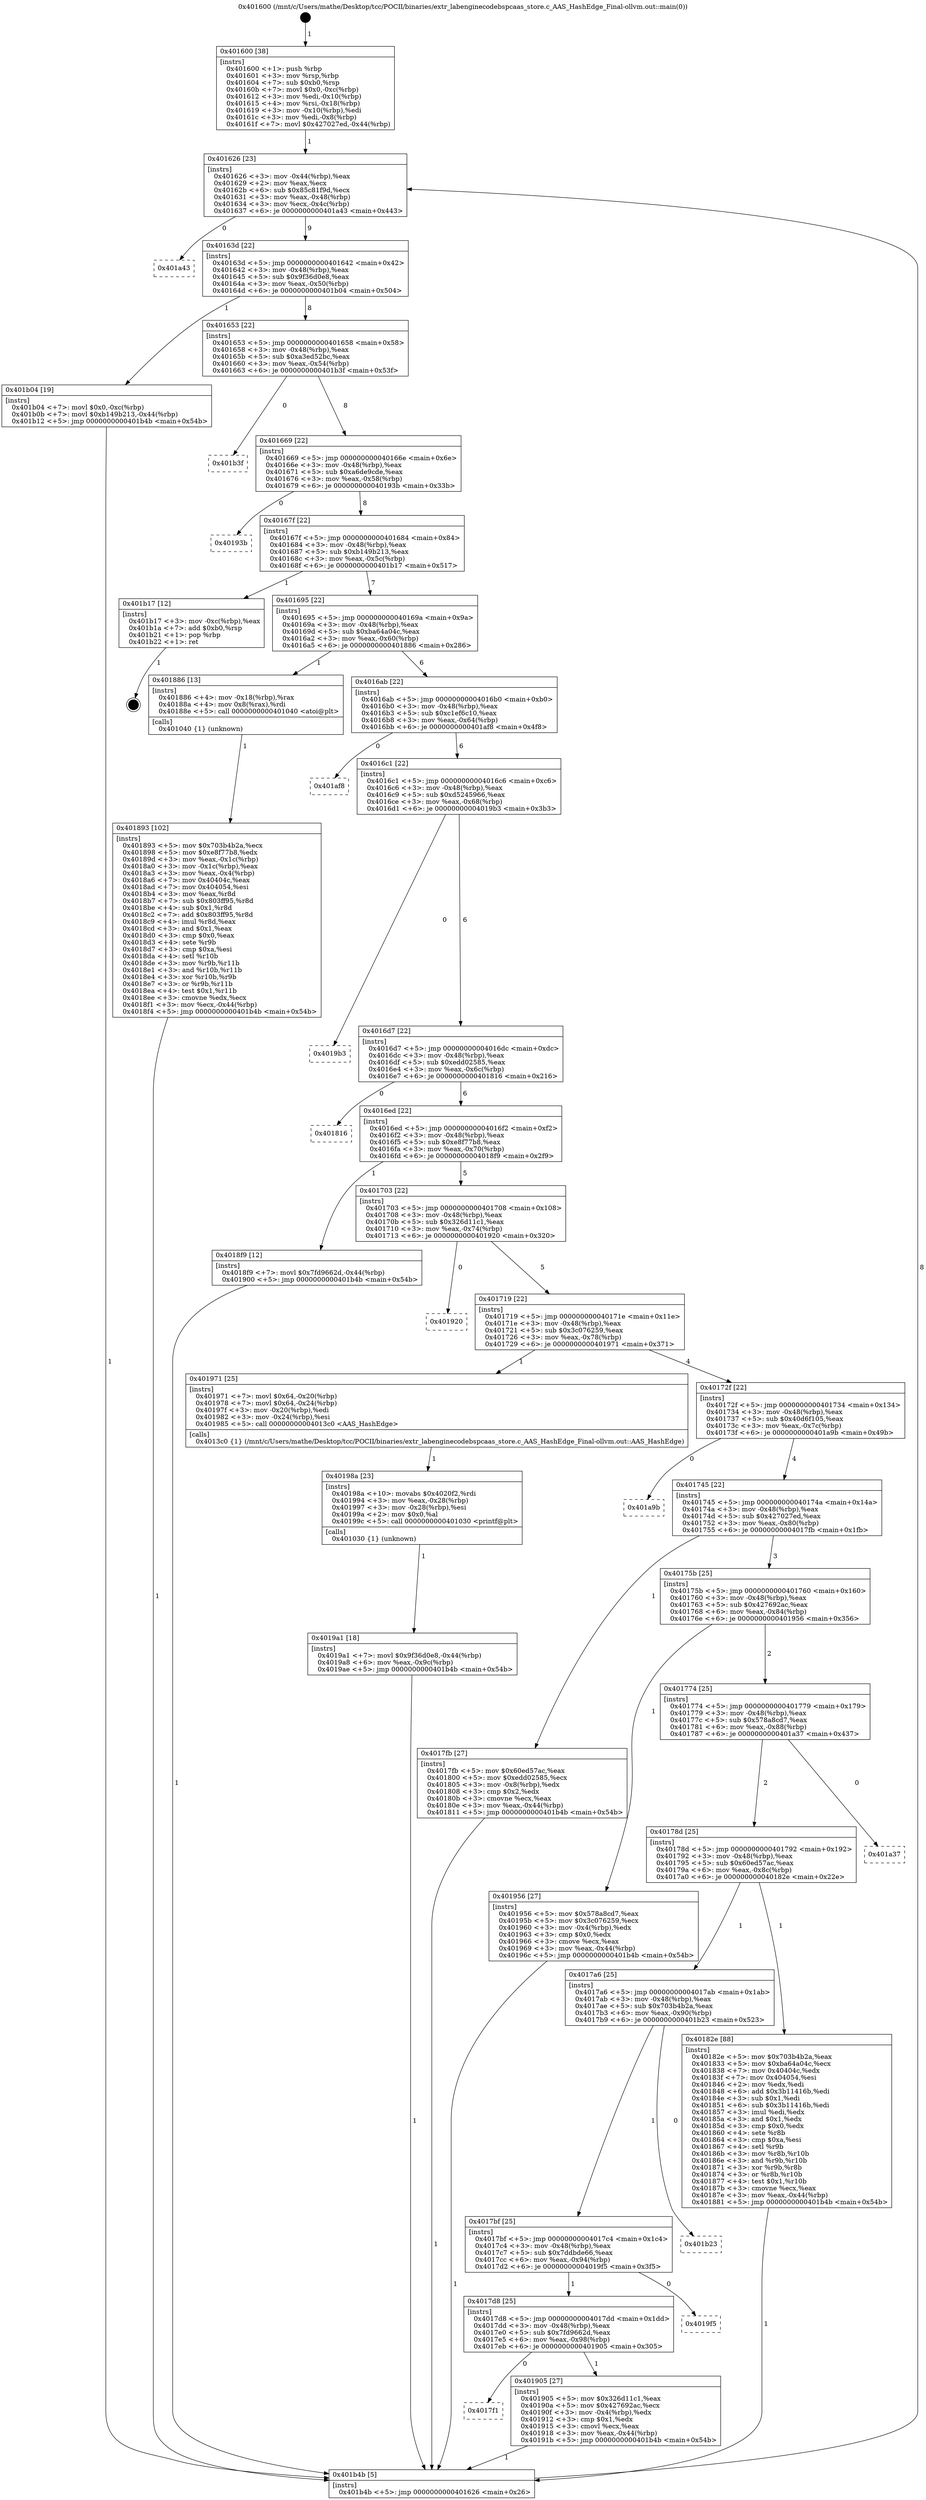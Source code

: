 digraph "0x401600" {
  label = "0x401600 (/mnt/c/Users/mathe/Desktop/tcc/POCII/binaries/extr_labenginecodebspcaas_store.c_AAS_HashEdge_Final-ollvm.out::main(0))"
  labelloc = "t"
  node[shape=record]

  Entry [label="",width=0.3,height=0.3,shape=circle,fillcolor=black,style=filled]
  "0x401626" [label="{
     0x401626 [23]\l
     | [instrs]\l
     &nbsp;&nbsp;0x401626 \<+3\>: mov -0x44(%rbp),%eax\l
     &nbsp;&nbsp;0x401629 \<+2\>: mov %eax,%ecx\l
     &nbsp;&nbsp;0x40162b \<+6\>: sub $0x85c81f9d,%ecx\l
     &nbsp;&nbsp;0x401631 \<+3\>: mov %eax,-0x48(%rbp)\l
     &nbsp;&nbsp;0x401634 \<+3\>: mov %ecx,-0x4c(%rbp)\l
     &nbsp;&nbsp;0x401637 \<+6\>: je 0000000000401a43 \<main+0x443\>\l
  }"]
  "0x401a43" [label="{
     0x401a43\l
  }", style=dashed]
  "0x40163d" [label="{
     0x40163d [22]\l
     | [instrs]\l
     &nbsp;&nbsp;0x40163d \<+5\>: jmp 0000000000401642 \<main+0x42\>\l
     &nbsp;&nbsp;0x401642 \<+3\>: mov -0x48(%rbp),%eax\l
     &nbsp;&nbsp;0x401645 \<+5\>: sub $0x9f36d0e8,%eax\l
     &nbsp;&nbsp;0x40164a \<+3\>: mov %eax,-0x50(%rbp)\l
     &nbsp;&nbsp;0x40164d \<+6\>: je 0000000000401b04 \<main+0x504\>\l
  }"]
  Exit [label="",width=0.3,height=0.3,shape=circle,fillcolor=black,style=filled,peripheries=2]
  "0x401b04" [label="{
     0x401b04 [19]\l
     | [instrs]\l
     &nbsp;&nbsp;0x401b04 \<+7\>: movl $0x0,-0xc(%rbp)\l
     &nbsp;&nbsp;0x401b0b \<+7\>: movl $0xb149b213,-0x44(%rbp)\l
     &nbsp;&nbsp;0x401b12 \<+5\>: jmp 0000000000401b4b \<main+0x54b\>\l
  }"]
  "0x401653" [label="{
     0x401653 [22]\l
     | [instrs]\l
     &nbsp;&nbsp;0x401653 \<+5\>: jmp 0000000000401658 \<main+0x58\>\l
     &nbsp;&nbsp;0x401658 \<+3\>: mov -0x48(%rbp),%eax\l
     &nbsp;&nbsp;0x40165b \<+5\>: sub $0xa3ed52bc,%eax\l
     &nbsp;&nbsp;0x401660 \<+3\>: mov %eax,-0x54(%rbp)\l
     &nbsp;&nbsp;0x401663 \<+6\>: je 0000000000401b3f \<main+0x53f\>\l
  }"]
  "0x4019a1" [label="{
     0x4019a1 [18]\l
     | [instrs]\l
     &nbsp;&nbsp;0x4019a1 \<+7\>: movl $0x9f36d0e8,-0x44(%rbp)\l
     &nbsp;&nbsp;0x4019a8 \<+6\>: mov %eax,-0x9c(%rbp)\l
     &nbsp;&nbsp;0x4019ae \<+5\>: jmp 0000000000401b4b \<main+0x54b\>\l
  }"]
  "0x401b3f" [label="{
     0x401b3f\l
  }", style=dashed]
  "0x401669" [label="{
     0x401669 [22]\l
     | [instrs]\l
     &nbsp;&nbsp;0x401669 \<+5\>: jmp 000000000040166e \<main+0x6e\>\l
     &nbsp;&nbsp;0x40166e \<+3\>: mov -0x48(%rbp),%eax\l
     &nbsp;&nbsp;0x401671 \<+5\>: sub $0xa6de9cde,%eax\l
     &nbsp;&nbsp;0x401676 \<+3\>: mov %eax,-0x58(%rbp)\l
     &nbsp;&nbsp;0x401679 \<+6\>: je 000000000040193b \<main+0x33b\>\l
  }"]
  "0x40198a" [label="{
     0x40198a [23]\l
     | [instrs]\l
     &nbsp;&nbsp;0x40198a \<+10\>: movabs $0x4020f2,%rdi\l
     &nbsp;&nbsp;0x401994 \<+3\>: mov %eax,-0x28(%rbp)\l
     &nbsp;&nbsp;0x401997 \<+3\>: mov -0x28(%rbp),%esi\l
     &nbsp;&nbsp;0x40199a \<+2\>: mov $0x0,%al\l
     &nbsp;&nbsp;0x40199c \<+5\>: call 0000000000401030 \<printf@plt\>\l
     | [calls]\l
     &nbsp;&nbsp;0x401030 \{1\} (unknown)\l
  }"]
  "0x40193b" [label="{
     0x40193b\l
  }", style=dashed]
  "0x40167f" [label="{
     0x40167f [22]\l
     | [instrs]\l
     &nbsp;&nbsp;0x40167f \<+5\>: jmp 0000000000401684 \<main+0x84\>\l
     &nbsp;&nbsp;0x401684 \<+3\>: mov -0x48(%rbp),%eax\l
     &nbsp;&nbsp;0x401687 \<+5\>: sub $0xb149b213,%eax\l
     &nbsp;&nbsp;0x40168c \<+3\>: mov %eax,-0x5c(%rbp)\l
     &nbsp;&nbsp;0x40168f \<+6\>: je 0000000000401b17 \<main+0x517\>\l
  }"]
  "0x4017f1" [label="{
     0x4017f1\l
  }", style=dashed]
  "0x401b17" [label="{
     0x401b17 [12]\l
     | [instrs]\l
     &nbsp;&nbsp;0x401b17 \<+3\>: mov -0xc(%rbp),%eax\l
     &nbsp;&nbsp;0x401b1a \<+7\>: add $0xb0,%rsp\l
     &nbsp;&nbsp;0x401b21 \<+1\>: pop %rbp\l
     &nbsp;&nbsp;0x401b22 \<+1\>: ret\l
  }"]
  "0x401695" [label="{
     0x401695 [22]\l
     | [instrs]\l
     &nbsp;&nbsp;0x401695 \<+5\>: jmp 000000000040169a \<main+0x9a\>\l
     &nbsp;&nbsp;0x40169a \<+3\>: mov -0x48(%rbp),%eax\l
     &nbsp;&nbsp;0x40169d \<+5\>: sub $0xba64a04c,%eax\l
     &nbsp;&nbsp;0x4016a2 \<+3\>: mov %eax,-0x60(%rbp)\l
     &nbsp;&nbsp;0x4016a5 \<+6\>: je 0000000000401886 \<main+0x286\>\l
  }"]
  "0x401905" [label="{
     0x401905 [27]\l
     | [instrs]\l
     &nbsp;&nbsp;0x401905 \<+5\>: mov $0x326d11c1,%eax\l
     &nbsp;&nbsp;0x40190a \<+5\>: mov $0x427692ac,%ecx\l
     &nbsp;&nbsp;0x40190f \<+3\>: mov -0x4(%rbp),%edx\l
     &nbsp;&nbsp;0x401912 \<+3\>: cmp $0x1,%edx\l
     &nbsp;&nbsp;0x401915 \<+3\>: cmovl %ecx,%eax\l
     &nbsp;&nbsp;0x401918 \<+3\>: mov %eax,-0x44(%rbp)\l
     &nbsp;&nbsp;0x40191b \<+5\>: jmp 0000000000401b4b \<main+0x54b\>\l
  }"]
  "0x401886" [label="{
     0x401886 [13]\l
     | [instrs]\l
     &nbsp;&nbsp;0x401886 \<+4\>: mov -0x18(%rbp),%rax\l
     &nbsp;&nbsp;0x40188a \<+4\>: mov 0x8(%rax),%rdi\l
     &nbsp;&nbsp;0x40188e \<+5\>: call 0000000000401040 \<atoi@plt\>\l
     | [calls]\l
     &nbsp;&nbsp;0x401040 \{1\} (unknown)\l
  }"]
  "0x4016ab" [label="{
     0x4016ab [22]\l
     | [instrs]\l
     &nbsp;&nbsp;0x4016ab \<+5\>: jmp 00000000004016b0 \<main+0xb0\>\l
     &nbsp;&nbsp;0x4016b0 \<+3\>: mov -0x48(%rbp),%eax\l
     &nbsp;&nbsp;0x4016b3 \<+5\>: sub $0xc1ef6c10,%eax\l
     &nbsp;&nbsp;0x4016b8 \<+3\>: mov %eax,-0x64(%rbp)\l
     &nbsp;&nbsp;0x4016bb \<+6\>: je 0000000000401af8 \<main+0x4f8\>\l
  }"]
  "0x4017d8" [label="{
     0x4017d8 [25]\l
     | [instrs]\l
     &nbsp;&nbsp;0x4017d8 \<+5\>: jmp 00000000004017dd \<main+0x1dd\>\l
     &nbsp;&nbsp;0x4017dd \<+3\>: mov -0x48(%rbp),%eax\l
     &nbsp;&nbsp;0x4017e0 \<+5\>: sub $0x7fd9662d,%eax\l
     &nbsp;&nbsp;0x4017e5 \<+6\>: mov %eax,-0x98(%rbp)\l
     &nbsp;&nbsp;0x4017eb \<+6\>: je 0000000000401905 \<main+0x305\>\l
  }"]
  "0x401af8" [label="{
     0x401af8\l
  }", style=dashed]
  "0x4016c1" [label="{
     0x4016c1 [22]\l
     | [instrs]\l
     &nbsp;&nbsp;0x4016c1 \<+5\>: jmp 00000000004016c6 \<main+0xc6\>\l
     &nbsp;&nbsp;0x4016c6 \<+3\>: mov -0x48(%rbp),%eax\l
     &nbsp;&nbsp;0x4016c9 \<+5\>: sub $0xd5245966,%eax\l
     &nbsp;&nbsp;0x4016ce \<+3\>: mov %eax,-0x68(%rbp)\l
     &nbsp;&nbsp;0x4016d1 \<+6\>: je 00000000004019b3 \<main+0x3b3\>\l
  }"]
  "0x4019f5" [label="{
     0x4019f5\l
  }", style=dashed]
  "0x4019b3" [label="{
     0x4019b3\l
  }", style=dashed]
  "0x4016d7" [label="{
     0x4016d7 [22]\l
     | [instrs]\l
     &nbsp;&nbsp;0x4016d7 \<+5\>: jmp 00000000004016dc \<main+0xdc\>\l
     &nbsp;&nbsp;0x4016dc \<+3\>: mov -0x48(%rbp),%eax\l
     &nbsp;&nbsp;0x4016df \<+5\>: sub $0xedd02585,%eax\l
     &nbsp;&nbsp;0x4016e4 \<+3\>: mov %eax,-0x6c(%rbp)\l
     &nbsp;&nbsp;0x4016e7 \<+6\>: je 0000000000401816 \<main+0x216\>\l
  }"]
  "0x4017bf" [label="{
     0x4017bf [25]\l
     | [instrs]\l
     &nbsp;&nbsp;0x4017bf \<+5\>: jmp 00000000004017c4 \<main+0x1c4\>\l
     &nbsp;&nbsp;0x4017c4 \<+3\>: mov -0x48(%rbp),%eax\l
     &nbsp;&nbsp;0x4017c7 \<+5\>: sub $0x7ddbde66,%eax\l
     &nbsp;&nbsp;0x4017cc \<+6\>: mov %eax,-0x94(%rbp)\l
     &nbsp;&nbsp;0x4017d2 \<+6\>: je 00000000004019f5 \<main+0x3f5\>\l
  }"]
  "0x401816" [label="{
     0x401816\l
  }", style=dashed]
  "0x4016ed" [label="{
     0x4016ed [22]\l
     | [instrs]\l
     &nbsp;&nbsp;0x4016ed \<+5\>: jmp 00000000004016f2 \<main+0xf2\>\l
     &nbsp;&nbsp;0x4016f2 \<+3\>: mov -0x48(%rbp),%eax\l
     &nbsp;&nbsp;0x4016f5 \<+5\>: sub $0xe8f77b8,%eax\l
     &nbsp;&nbsp;0x4016fa \<+3\>: mov %eax,-0x70(%rbp)\l
     &nbsp;&nbsp;0x4016fd \<+6\>: je 00000000004018f9 \<main+0x2f9\>\l
  }"]
  "0x401b23" [label="{
     0x401b23\l
  }", style=dashed]
  "0x4018f9" [label="{
     0x4018f9 [12]\l
     | [instrs]\l
     &nbsp;&nbsp;0x4018f9 \<+7\>: movl $0x7fd9662d,-0x44(%rbp)\l
     &nbsp;&nbsp;0x401900 \<+5\>: jmp 0000000000401b4b \<main+0x54b\>\l
  }"]
  "0x401703" [label="{
     0x401703 [22]\l
     | [instrs]\l
     &nbsp;&nbsp;0x401703 \<+5\>: jmp 0000000000401708 \<main+0x108\>\l
     &nbsp;&nbsp;0x401708 \<+3\>: mov -0x48(%rbp),%eax\l
     &nbsp;&nbsp;0x40170b \<+5\>: sub $0x326d11c1,%eax\l
     &nbsp;&nbsp;0x401710 \<+3\>: mov %eax,-0x74(%rbp)\l
     &nbsp;&nbsp;0x401713 \<+6\>: je 0000000000401920 \<main+0x320\>\l
  }"]
  "0x401893" [label="{
     0x401893 [102]\l
     | [instrs]\l
     &nbsp;&nbsp;0x401893 \<+5\>: mov $0x703b4b2a,%ecx\l
     &nbsp;&nbsp;0x401898 \<+5\>: mov $0xe8f77b8,%edx\l
     &nbsp;&nbsp;0x40189d \<+3\>: mov %eax,-0x1c(%rbp)\l
     &nbsp;&nbsp;0x4018a0 \<+3\>: mov -0x1c(%rbp),%eax\l
     &nbsp;&nbsp;0x4018a3 \<+3\>: mov %eax,-0x4(%rbp)\l
     &nbsp;&nbsp;0x4018a6 \<+7\>: mov 0x40404c,%eax\l
     &nbsp;&nbsp;0x4018ad \<+7\>: mov 0x404054,%esi\l
     &nbsp;&nbsp;0x4018b4 \<+3\>: mov %eax,%r8d\l
     &nbsp;&nbsp;0x4018b7 \<+7\>: sub $0x803ff95,%r8d\l
     &nbsp;&nbsp;0x4018be \<+4\>: sub $0x1,%r8d\l
     &nbsp;&nbsp;0x4018c2 \<+7\>: add $0x803ff95,%r8d\l
     &nbsp;&nbsp;0x4018c9 \<+4\>: imul %r8d,%eax\l
     &nbsp;&nbsp;0x4018cd \<+3\>: and $0x1,%eax\l
     &nbsp;&nbsp;0x4018d0 \<+3\>: cmp $0x0,%eax\l
     &nbsp;&nbsp;0x4018d3 \<+4\>: sete %r9b\l
     &nbsp;&nbsp;0x4018d7 \<+3\>: cmp $0xa,%esi\l
     &nbsp;&nbsp;0x4018da \<+4\>: setl %r10b\l
     &nbsp;&nbsp;0x4018de \<+3\>: mov %r9b,%r11b\l
     &nbsp;&nbsp;0x4018e1 \<+3\>: and %r10b,%r11b\l
     &nbsp;&nbsp;0x4018e4 \<+3\>: xor %r10b,%r9b\l
     &nbsp;&nbsp;0x4018e7 \<+3\>: or %r9b,%r11b\l
     &nbsp;&nbsp;0x4018ea \<+4\>: test $0x1,%r11b\l
     &nbsp;&nbsp;0x4018ee \<+3\>: cmovne %edx,%ecx\l
     &nbsp;&nbsp;0x4018f1 \<+3\>: mov %ecx,-0x44(%rbp)\l
     &nbsp;&nbsp;0x4018f4 \<+5\>: jmp 0000000000401b4b \<main+0x54b\>\l
  }"]
  "0x401920" [label="{
     0x401920\l
  }", style=dashed]
  "0x401719" [label="{
     0x401719 [22]\l
     | [instrs]\l
     &nbsp;&nbsp;0x401719 \<+5\>: jmp 000000000040171e \<main+0x11e\>\l
     &nbsp;&nbsp;0x40171e \<+3\>: mov -0x48(%rbp),%eax\l
     &nbsp;&nbsp;0x401721 \<+5\>: sub $0x3c076259,%eax\l
     &nbsp;&nbsp;0x401726 \<+3\>: mov %eax,-0x78(%rbp)\l
     &nbsp;&nbsp;0x401729 \<+6\>: je 0000000000401971 \<main+0x371\>\l
  }"]
  "0x4017a6" [label="{
     0x4017a6 [25]\l
     | [instrs]\l
     &nbsp;&nbsp;0x4017a6 \<+5\>: jmp 00000000004017ab \<main+0x1ab\>\l
     &nbsp;&nbsp;0x4017ab \<+3\>: mov -0x48(%rbp),%eax\l
     &nbsp;&nbsp;0x4017ae \<+5\>: sub $0x703b4b2a,%eax\l
     &nbsp;&nbsp;0x4017b3 \<+6\>: mov %eax,-0x90(%rbp)\l
     &nbsp;&nbsp;0x4017b9 \<+6\>: je 0000000000401b23 \<main+0x523\>\l
  }"]
  "0x401971" [label="{
     0x401971 [25]\l
     | [instrs]\l
     &nbsp;&nbsp;0x401971 \<+7\>: movl $0x64,-0x20(%rbp)\l
     &nbsp;&nbsp;0x401978 \<+7\>: movl $0x64,-0x24(%rbp)\l
     &nbsp;&nbsp;0x40197f \<+3\>: mov -0x20(%rbp),%edi\l
     &nbsp;&nbsp;0x401982 \<+3\>: mov -0x24(%rbp),%esi\l
     &nbsp;&nbsp;0x401985 \<+5\>: call 00000000004013c0 \<AAS_HashEdge\>\l
     | [calls]\l
     &nbsp;&nbsp;0x4013c0 \{1\} (/mnt/c/Users/mathe/Desktop/tcc/POCII/binaries/extr_labenginecodebspcaas_store.c_AAS_HashEdge_Final-ollvm.out::AAS_HashEdge)\l
  }"]
  "0x40172f" [label="{
     0x40172f [22]\l
     | [instrs]\l
     &nbsp;&nbsp;0x40172f \<+5\>: jmp 0000000000401734 \<main+0x134\>\l
     &nbsp;&nbsp;0x401734 \<+3\>: mov -0x48(%rbp),%eax\l
     &nbsp;&nbsp;0x401737 \<+5\>: sub $0x40d6f105,%eax\l
     &nbsp;&nbsp;0x40173c \<+3\>: mov %eax,-0x7c(%rbp)\l
     &nbsp;&nbsp;0x40173f \<+6\>: je 0000000000401a9b \<main+0x49b\>\l
  }"]
  "0x40182e" [label="{
     0x40182e [88]\l
     | [instrs]\l
     &nbsp;&nbsp;0x40182e \<+5\>: mov $0x703b4b2a,%eax\l
     &nbsp;&nbsp;0x401833 \<+5\>: mov $0xba64a04c,%ecx\l
     &nbsp;&nbsp;0x401838 \<+7\>: mov 0x40404c,%edx\l
     &nbsp;&nbsp;0x40183f \<+7\>: mov 0x404054,%esi\l
     &nbsp;&nbsp;0x401846 \<+2\>: mov %edx,%edi\l
     &nbsp;&nbsp;0x401848 \<+6\>: add $0x3b11416b,%edi\l
     &nbsp;&nbsp;0x40184e \<+3\>: sub $0x1,%edi\l
     &nbsp;&nbsp;0x401851 \<+6\>: sub $0x3b11416b,%edi\l
     &nbsp;&nbsp;0x401857 \<+3\>: imul %edi,%edx\l
     &nbsp;&nbsp;0x40185a \<+3\>: and $0x1,%edx\l
     &nbsp;&nbsp;0x40185d \<+3\>: cmp $0x0,%edx\l
     &nbsp;&nbsp;0x401860 \<+4\>: sete %r8b\l
     &nbsp;&nbsp;0x401864 \<+3\>: cmp $0xa,%esi\l
     &nbsp;&nbsp;0x401867 \<+4\>: setl %r9b\l
     &nbsp;&nbsp;0x40186b \<+3\>: mov %r8b,%r10b\l
     &nbsp;&nbsp;0x40186e \<+3\>: and %r9b,%r10b\l
     &nbsp;&nbsp;0x401871 \<+3\>: xor %r9b,%r8b\l
     &nbsp;&nbsp;0x401874 \<+3\>: or %r8b,%r10b\l
     &nbsp;&nbsp;0x401877 \<+4\>: test $0x1,%r10b\l
     &nbsp;&nbsp;0x40187b \<+3\>: cmovne %ecx,%eax\l
     &nbsp;&nbsp;0x40187e \<+3\>: mov %eax,-0x44(%rbp)\l
     &nbsp;&nbsp;0x401881 \<+5\>: jmp 0000000000401b4b \<main+0x54b\>\l
  }"]
  "0x401a9b" [label="{
     0x401a9b\l
  }", style=dashed]
  "0x401745" [label="{
     0x401745 [22]\l
     | [instrs]\l
     &nbsp;&nbsp;0x401745 \<+5\>: jmp 000000000040174a \<main+0x14a\>\l
     &nbsp;&nbsp;0x40174a \<+3\>: mov -0x48(%rbp),%eax\l
     &nbsp;&nbsp;0x40174d \<+5\>: sub $0x427027ed,%eax\l
     &nbsp;&nbsp;0x401752 \<+3\>: mov %eax,-0x80(%rbp)\l
     &nbsp;&nbsp;0x401755 \<+6\>: je 00000000004017fb \<main+0x1fb\>\l
  }"]
  "0x40178d" [label="{
     0x40178d [25]\l
     | [instrs]\l
     &nbsp;&nbsp;0x40178d \<+5\>: jmp 0000000000401792 \<main+0x192\>\l
     &nbsp;&nbsp;0x401792 \<+3\>: mov -0x48(%rbp),%eax\l
     &nbsp;&nbsp;0x401795 \<+5\>: sub $0x60ed57ac,%eax\l
     &nbsp;&nbsp;0x40179a \<+6\>: mov %eax,-0x8c(%rbp)\l
     &nbsp;&nbsp;0x4017a0 \<+6\>: je 000000000040182e \<main+0x22e\>\l
  }"]
  "0x4017fb" [label="{
     0x4017fb [27]\l
     | [instrs]\l
     &nbsp;&nbsp;0x4017fb \<+5\>: mov $0x60ed57ac,%eax\l
     &nbsp;&nbsp;0x401800 \<+5\>: mov $0xedd02585,%ecx\l
     &nbsp;&nbsp;0x401805 \<+3\>: mov -0x8(%rbp),%edx\l
     &nbsp;&nbsp;0x401808 \<+3\>: cmp $0x2,%edx\l
     &nbsp;&nbsp;0x40180b \<+3\>: cmovne %ecx,%eax\l
     &nbsp;&nbsp;0x40180e \<+3\>: mov %eax,-0x44(%rbp)\l
     &nbsp;&nbsp;0x401811 \<+5\>: jmp 0000000000401b4b \<main+0x54b\>\l
  }"]
  "0x40175b" [label="{
     0x40175b [25]\l
     | [instrs]\l
     &nbsp;&nbsp;0x40175b \<+5\>: jmp 0000000000401760 \<main+0x160\>\l
     &nbsp;&nbsp;0x401760 \<+3\>: mov -0x48(%rbp),%eax\l
     &nbsp;&nbsp;0x401763 \<+5\>: sub $0x427692ac,%eax\l
     &nbsp;&nbsp;0x401768 \<+6\>: mov %eax,-0x84(%rbp)\l
     &nbsp;&nbsp;0x40176e \<+6\>: je 0000000000401956 \<main+0x356\>\l
  }"]
  "0x401b4b" [label="{
     0x401b4b [5]\l
     | [instrs]\l
     &nbsp;&nbsp;0x401b4b \<+5\>: jmp 0000000000401626 \<main+0x26\>\l
  }"]
  "0x401600" [label="{
     0x401600 [38]\l
     | [instrs]\l
     &nbsp;&nbsp;0x401600 \<+1\>: push %rbp\l
     &nbsp;&nbsp;0x401601 \<+3\>: mov %rsp,%rbp\l
     &nbsp;&nbsp;0x401604 \<+7\>: sub $0xb0,%rsp\l
     &nbsp;&nbsp;0x40160b \<+7\>: movl $0x0,-0xc(%rbp)\l
     &nbsp;&nbsp;0x401612 \<+3\>: mov %edi,-0x10(%rbp)\l
     &nbsp;&nbsp;0x401615 \<+4\>: mov %rsi,-0x18(%rbp)\l
     &nbsp;&nbsp;0x401619 \<+3\>: mov -0x10(%rbp),%edi\l
     &nbsp;&nbsp;0x40161c \<+3\>: mov %edi,-0x8(%rbp)\l
     &nbsp;&nbsp;0x40161f \<+7\>: movl $0x427027ed,-0x44(%rbp)\l
  }"]
  "0x401a37" [label="{
     0x401a37\l
  }", style=dashed]
  "0x401956" [label="{
     0x401956 [27]\l
     | [instrs]\l
     &nbsp;&nbsp;0x401956 \<+5\>: mov $0x578a8cd7,%eax\l
     &nbsp;&nbsp;0x40195b \<+5\>: mov $0x3c076259,%ecx\l
     &nbsp;&nbsp;0x401960 \<+3\>: mov -0x4(%rbp),%edx\l
     &nbsp;&nbsp;0x401963 \<+3\>: cmp $0x0,%edx\l
     &nbsp;&nbsp;0x401966 \<+3\>: cmove %ecx,%eax\l
     &nbsp;&nbsp;0x401969 \<+3\>: mov %eax,-0x44(%rbp)\l
     &nbsp;&nbsp;0x40196c \<+5\>: jmp 0000000000401b4b \<main+0x54b\>\l
  }"]
  "0x401774" [label="{
     0x401774 [25]\l
     | [instrs]\l
     &nbsp;&nbsp;0x401774 \<+5\>: jmp 0000000000401779 \<main+0x179\>\l
     &nbsp;&nbsp;0x401779 \<+3\>: mov -0x48(%rbp),%eax\l
     &nbsp;&nbsp;0x40177c \<+5\>: sub $0x578a8cd7,%eax\l
     &nbsp;&nbsp;0x401781 \<+6\>: mov %eax,-0x88(%rbp)\l
     &nbsp;&nbsp;0x401787 \<+6\>: je 0000000000401a37 \<main+0x437\>\l
  }"]
  Entry -> "0x401600" [label=" 1"]
  "0x401626" -> "0x401a43" [label=" 0"]
  "0x401626" -> "0x40163d" [label=" 9"]
  "0x401b17" -> Exit [label=" 1"]
  "0x40163d" -> "0x401b04" [label=" 1"]
  "0x40163d" -> "0x401653" [label=" 8"]
  "0x401b04" -> "0x401b4b" [label=" 1"]
  "0x401653" -> "0x401b3f" [label=" 0"]
  "0x401653" -> "0x401669" [label=" 8"]
  "0x4019a1" -> "0x401b4b" [label=" 1"]
  "0x401669" -> "0x40193b" [label=" 0"]
  "0x401669" -> "0x40167f" [label=" 8"]
  "0x40198a" -> "0x4019a1" [label=" 1"]
  "0x40167f" -> "0x401b17" [label=" 1"]
  "0x40167f" -> "0x401695" [label=" 7"]
  "0x401971" -> "0x40198a" [label=" 1"]
  "0x401695" -> "0x401886" [label=" 1"]
  "0x401695" -> "0x4016ab" [label=" 6"]
  "0x401956" -> "0x401b4b" [label=" 1"]
  "0x4016ab" -> "0x401af8" [label=" 0"]
  "0x4016ab" -> "0x4016c1" [label=" 6"]
  "0x4017d8" -> "0x4017f1" [label=" 0"]
  "0x4016c1" -> "0x4019b3" [label=" 0"]
  "0x4016c1" -> "0x4016d7" [label=" 6"]
  "0x4017d8" -> "0x401905" [label=" 1"]
  "0x4016d7" -> "0x401816" [label=" 0"]
  "0x4016d7" -> "0x4016ed" [label=" 6"]
  "0x4017bf" -> "0x4017d8" [label=" 1"]
  "0x4016ed" -> "0x4018f9" [label=" 1"]
  "0x4016ed" -> "0x401703" [label=" 5"]
  "0x4017bf" -> "0x4019f5" [label=" 0"]
  "0x401703" -> "0x401920" [label=" 0"]
  "0x401703" -> "0x401719" [label=" 5"]
  "0x4017a6" -> "0x4017bf" [label=" 1"]
  "0x401719" -> "0x401971" [label=" 1"]
  "0x401719" -> "0x40172f" [label=" 4"]
  "0x4017a6" -> "0x401b23" [label=" 0"]
  "0x40172f" -> "0x401a9b" [label=" 0"]
  "0x40172f" -> "0x401745" [label=" 4"]
  "0x401905" -> "0x401b4b" [label=" 1"]
  "0x401745" -> "0x4017fb" [label=" 1"]
  "0x401745" -> "0x40175b" [label=" 3"]
  "0x4017fb" -> "0x401b4b" [label=" 1"]
  "0x401600" -> "0x401626" [label=" 1"]
  "0x401b4b" -> "0x401626" [label=" 8"]
  "0x401893" -> "0x401b4b" [label=" 1"]
  "0x40175b" -> "0x401956" [label=" 1"]
  "0x40175b" -> "0x401774" [label=" 2"]
  "0x401886" -> "0x401893" [label=" 1"]
  "0x401774" -> "0x401a37" [label=" 0"]
  "0x401774" -> "0x40178d" [label=" 2"]
  "0x4018f9" -> "0x401b4b" [label=" 1"]
  "0x40178d" -> "0x40182e" [label=" 1"]
  "0x40178d" -> "0x4017a6" [label=" 1"]
  "0x40182e" -> "0x401b4b" [label=" 1"]
}
